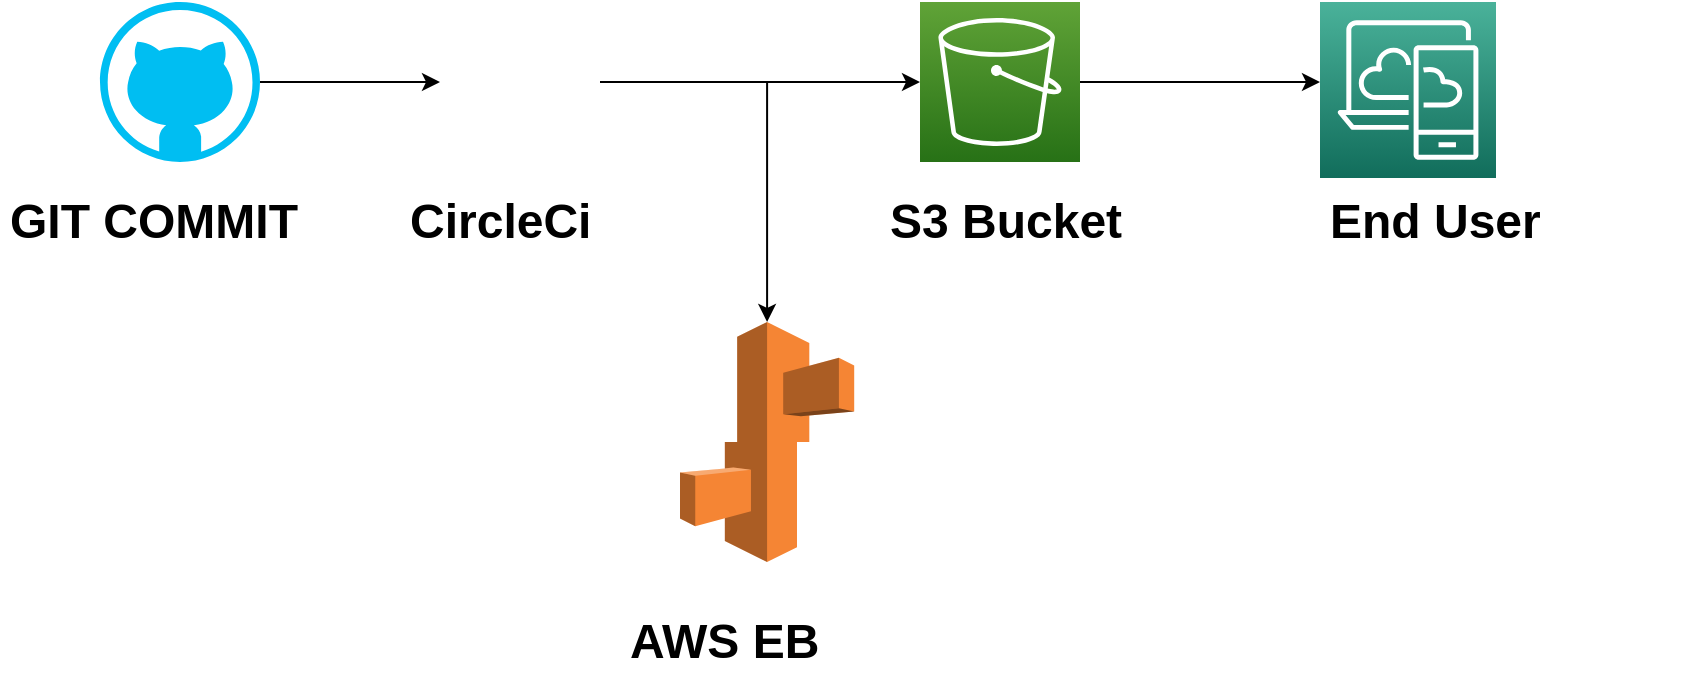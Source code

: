 <mxfile version="20.2.3" type="device"><diagram id="Ht1M8jgEwFfnCIfOTk4-" name="Page-1"><mxGraphModel dx="1360" dy="777" grid="1" gridSize="10" guides="1" tooltips="1" connect="1" arrows="1" fold="1" page="1" pageScale="1" pageWidth="1169" pageHeight="827" math="0" shadow="0"><root><mxCell id="0"/><mxCell id="1" parent="0"/><mxCell id="0z4TgQIWqKZoBc7nqbgl-5" style="edgeStyle=orthogonalEdgeStyle;rounded=0;orthogonalLoop=1;jettySize=auto;html=1;entryX=0;entryY=0.5;entryDx=0;entryDy=0;" edge="1" parent="1" source="0z4TgQIWqKZoBc7nqbgl-1" target="0z4TgQIWqKZoBc7nqbgl-4"><mxGeometry relative="1" as="geometry"/></mxCell><mxCell id="0z4TgQIWqKZoBc7nqbgl-1" value="" style="verticalLabelPosition=bottom;html=1;verticalAlign=top;align=center;strokeColor=none;fillColor=#00BEF2;shape=mxgraph.azure.github_code;pointerEvents=1;" vertex="1" parent="1"><mxGeometry x="70" y="80" width="80" height="80" as="geometry"/></mxCell><mxCell id="0z4TgQIWqKZoBc7nqbgl-3" value="&lt;h1&gt;GIT COMMIT&lt;br&gt;&lt;/h1&gt;" style="text;html=1;strokeColor=none;fillColor=none;spacing=5;spacingTop=-20;whiteSpace=wrap;overflow=hidden;rounded=0;" vertex="1" parent="1"><mxGeometry x="20" y="170" width="190" height="40" as="geometry"/></mxCell><mxCell id="0z4TgQIWqKZoBc7nqbgl-8" style="edgeStyle=orthogonalEdgeStyle;rounded=0;orthogonalLoop=1;jettySize=auto;html=1;" edge="1" parent="1" source="0z4TgQIWqKZoBc7nqbgl-4" target="0z4TgQIWqKZoBc7nqbgl-7"><mxGeometry relative="1" as="geometry"/></mxCell><mxCell id="0z4TgQIWqKZoBc7nqbgl-11" style="edgeStyle=orthogonalEdgeStyle;rounded=0;orthogonalLoop=1;jettySize=auto;html=1;" edge="1" parent="1" source="0z4TgQIWqKZoBc7nqbgl-4" target="0z4TgQIWqKZoBc7nqbgl-10"><mxGeometry relative="1" as="geometry"/></mxCell><mxCell id="0z4TgQIWqKZoBc7nqbgl-4" value="" style="shape=image;html=1;verticalAlign=top;verticalLabelPosition=bottom;labelBackgroundColor=#ffffff;imageAspect=0;aspect=fixed;image=https://cdn2.iconfinder.com/data/icons/css-vol-1/24/circleci-128.png" vertex="1" parent="1"><mxGeometry x="240" y="80" width="80" height="80" as="geometry"/></mxCell><mxCell id="0z4TgQIWqKZoBc7nqbgl-6" value="&lt;h1&gt;CircleCi&lt;br&gt;&lt;/h1&gt;" style="text;html=1;strokeColor=none;fillColor=none;spacing=5;spacingTop=-20;whiteSpace=wrap;overflow=hidden;rounded=0;" vertex="1" parent="1"><mxGeometry x="220" y="170" width="190" height="40" as="geometry"/></mxCell><mxCell id="0z4TgQIWqKZoBc7nqbgl-14" style="edgeStyle=orthogonalEdgeStyle;rounded=0;orthogonalLoop=1;jettySize=auto;html=1;" edge="1" parent="1" source="0z4TgQIWqKZoBc7nqbgl-7"><mxGeometry relative="1" as="geometry"><mxPoint x="680" y="120" as="targetPoint"/></mxGeometry></mxCell><mxCell id="0z4TgQIWqKZoBc7nqbgl-7" value="" style="sketch=0;points=[[0,0,0],[0.25,0,0],[0.5,0,0],[0.75,0,0],[1,0,0],[0,1,0],[0.25,1,0],[0.5,1,0],[0.75,1,0],[1,1,0],[0,0.25,0],[0,0.5,0],[0,0.75,0],[1,0.25,0],[1,0.5,0],[1,0.75,0]];outlineConnect=0;fontColor=#232F3E;gradientColor=#60A337;gradientDirection=north;fillColor=#277116;strokeColor=#ffffff;dashed=0;verticalLabelPosition=bottom;verticalAlign=top;align=center;html=1;fontSize=12;fontStyle=0;aspect=fixed;shape=mxgraph.aws4.resourceIcon;resIcon=mxgraph.aws4.s3;" vertex="1" parent="1"><mxGeometry x="480" y="80" width="80" height="80" as="geometry"/></mxCell><mxCell id="0z4TgQIWqKZoBc7nqbgl-9" value="&lt;h1&gt;S3 Bucket&lt;br&gt;&lt;/h1&gt;" style="text;html=1;strokeColor=none;fillColor=none;spacing=5;spacingTop=-20;whiteSpace=wrap;overflow=hidden;rounded=0;" vertex="1" parent="1"><mxGeometry x="460" y="170" width="190" height="40" as="geometry"/></mxCell><mxCell id="0z4TgQIWqKZoBc7nqbgl-10" value="" style="outlineConnect=0;dashed=0;verticalLabelPosition=bottom;verticalAlign=top;align=center;html=1;shape=mxgraph.aws3.elastic_beanstalk;fillColor=#F58534;gradientColor=none;" vertex="1" parent="1"><mxGeometry x="360" y="240" width="87.1" height="120" as="geometry"/></mxCell><mxCell id="0z4TgQIWqKZoBc7nqbgl-12" value="&lt;h1&gt;AWS EB&lt;br&gt;&lt;/h1&gt;" style="text;html=1;strokeColor=none;fillColor=none;spacing=5;spacingTop=-20;whiteSpace=wrap;overflow=hidden;rounded=0;" vertex="1" parent="1"><mxGeometry x="330" y="380" width="190" height="40" as="geometry"/></mxCell><mxCell id="0z4TgQIWqKZoBc7nqbgl-15" value="" style="sketch=0;points=[[0,0,0],[0.25,0,0],[0.5,0,0],[0.75,0,0],[1,0,0],[0,1,0],[0.25,1,0],[0.5,1,0],[0.75,1,0],[1,1,0],[0,0.25,0],[0,0.5,0],[0,0.75,0],[1,0.25,0],[1,0.5,0],[1,0.75,0]];outlineConnect=0;fontColor=#232F3E;gradientColor=#4AB29A;gradientDirection=north;fillColor=#116D5B;strokeColor=#ffffff;dashed=0;verticalLabelPosition=bottom;verticalAlign=top;align=center;html=1;fontSize=12;fontStyle=0;aspect=fixed;shape=mxgraph.aws4.resourceIcon;resIcon=mxgraph.aws4.desktop_and_app_streaming;" vertex="1" parent="1"><mxGeometry x="680" y="80" width="88" height="88" as="geometry"/></mxCell><mxCell id="0z4TgQIWqKZoBc7nqbgl-17" value="&lt;h1&gt;End User&lt;br&gt;&lt;/h1&gt;" style="text;html=1;strokeColor=none;fillColor=none;spacing=5;spacingTop=-20;whiteSpace=wrap;overflow=hidden;rounded=0;" vertex="1" parent="1"><mxGeometry x="680" y="170" width="190" height="40" as="geometry"/></mxCell></root></mxGraphModel></diagram></mxfile>